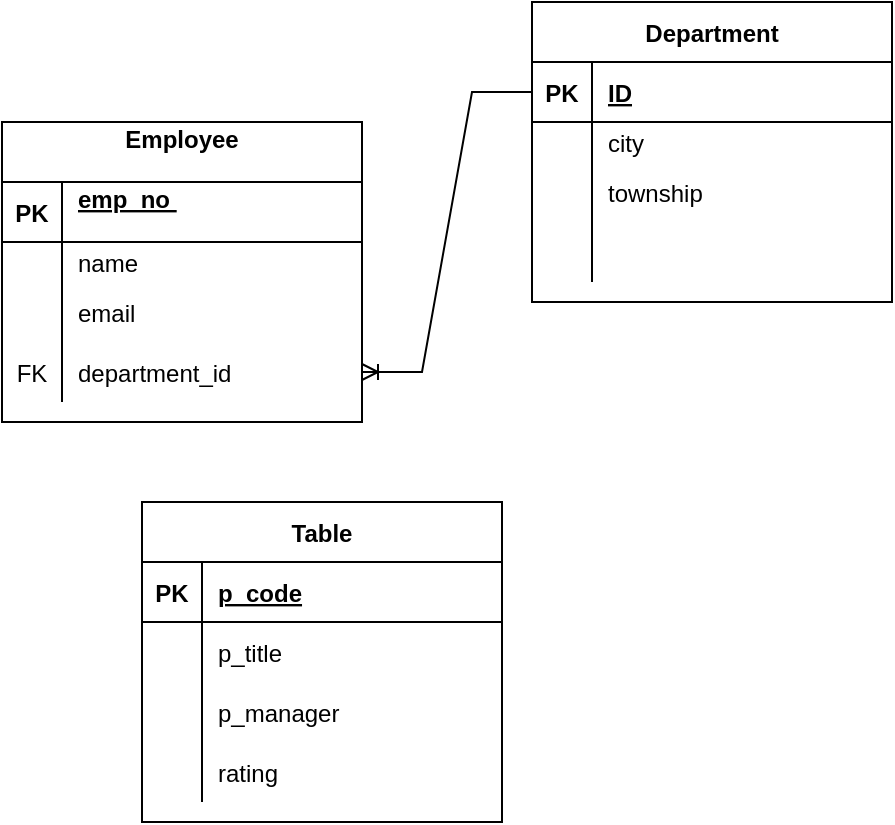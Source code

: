 <mxfile version="20.1.3" type="github">
  <diagram id="OsKn9I5tSkLvRdRC5Lu9" name="Page-1">
    <mxGraphModel dx="484" dy="713" grid="1" gridSize="10" guides="1" tooltips="1" connect="1" arrows="1" fold="1" page="1" pageScale="1" pageWidth="850" pageHeight="1100" math="0" shadow="0">
      <root>
        <mxCell id="0" />
        <mxCell id="1" parent="0" />
        <mxCell id="bKM_YY2XJLBX_0sS0Ucb-1" value="Employee&#xa;" style="shape=table;startSize=30;container=1;collapsible=1;childLayout=tableLayout;fixedRows=1;rowLines=0;fontStyle=1;align=center;resizeLast=1;" vertex="1" parent="1">
          <mxGeometry x="70" y="240" width="180" height="150" as="geometry" />
        </mxCell>
        <mxCell id="bKM_YY2XJLBX_0sS0Ucb-2" value="" style="shape=tableRow;horizontal=0;startSize=0;swimlaneHead=0;swimlaneBody=0;fillColor=none;collapsible=0;dropTarget=0;points=[[0,0.5],[1,0.5]];portConstraint=eastwest;top=0;left=0;right=0;bottom=1;" vertex="1" parent="bKM_YY2XJLBX_0sS0Ucb-1">
          <mxGeometry y="30" width="180" height="30" as="geometry" />
        </mxCell>
        <mxCell id="bKM_YY2XJLBX_0sS0Ucb-3" value="PK" style="shape=partialRectangle;connectable=0;fillColor=none;top=0;left=0;bottom=0;right=0;fontStyle=1;overflow=hidden;" vertex="1" parent="bKM_YY2XJLBX_0sS0Ucb-2">
          <mxGeometry width="30" height="30" as="geometry">
            <mxRectangle width="30" height="30" as="alternateBounds" />
          </mxGeometry>
        </mxCell>
        <mxCell id="bKM_YY2XJLBX_0sS0Ucb-4" value="emp_no &#xa;&#xa;" style="shape=partialRectangle;connectable=0;fillColor=none;top=0;left=0;bottom=0;right=0;align=left;spacingLeft=6;fontStyle=5;overflow=hidden;" vertex="1" parent="bKM_YY2XJLBX_0sS0Ucb-2">
          <mxGeometry x="30" width="150" height="30" as="geometry">
            <mxRectangle width="150" height="30" as="alternateBounds" />
          </mxGeometry>
        </mxCell>
        <mxCell id="bKM_YY2XJLBX_0sS0Ucb-5" value="" style="shape=tableRow;horizontal=0;startSize=0;swimlaneHead=0;swimlaneBody=0;fillColor=none;collapsible=0;dropTarget=0;points=[[0,0.5],[1,0.5]];portConstraint=eastwest;top=0;left=0;right=0;bottom=0;" vertex="1" parent="bKM_YY2XJLBX_0sS0Ucb-1">
          <mxGeometry y="60" width="180" height="20" as="geometry" />
        </mxCell>
        <mxCell id="bKM_YY2XJLBX_0sS0Ucb-6" value="" style="shape=partialRectangle;connectable=0;fillColor=none;top=0;left=0;bottom=0;right=0;editable=1;overflow=hidden;" vertex="1" parent="bKM_YY2XJLBX_0sS0Ucb-5">
          <mxGeometry width="30" height="20" as="geometry">
            <mxRectangle width="30" height="20" as="alternateBounds" />
          </mxGeometry>
        </mxCell>
        <mxCell id="bKM_YY2XJLBX_0sS0Ucb-7" value="name" style="shape=partialRectangle;connectable=0;fillColor=none;top=0;left=0;bottom=0;right=0;align=left;spacingLeft=6;overflow=hidden;" vertex="1" parent="bKM_YY2XJLBX_0sS0Ucb-5">
          <mxGeometry x="30" width="150" height="20" as="geometry">
            <mxRectangle width="150" height="20" as="alternateBounds" />
          </mxGeometry>
        </mxCell>
        <mxCell id="bKM_YY2XJLBX_0sS0Ucb-8" value="" style="shape=tableRow;horizontal=0;startSize=0;swimlaneHead=0;swimlaneBody=0;fillColor=none;collapsible=0;dropTarget=0;points=[[0,0.5],[1,0.5]];portConstraint=eastwest;top=0;left=0;right=0;bottom=0;" vertex="1" parent="bKM_YY2XJLBX_0sS0Ucb-1">
          <mxGeometry y="80" width="180" height="30" as="geometry" />
        </mxCell>
        <mxCell id="bKM_YY2XJLBX_0sS0Ucb-9" value="" style="shape=partialRectangle;connectable=0;fillColor=none;top=0;left=0;bottom=0;right=0;editable=1;overflow=hidden;" vertex="1" parent="bKM_YY2XJLBX_0sS0Ucb-8">
          <mxGeometry width="30" height="30" as="geometry">
            <mxRectangle width="30" height="30" as="alternateBounds" />
          </mxGeometry>
        </mxCell>
        <mxCell id="bKM_YY2XJLBX_0sS0Ucb-10" value="email" style="shape=partialRectangle;connectable=0;fillColor=none;top=0;left=0;bottom=0;right=0;align=left;spacingLeft=6;overflow=hidden;" vertex="1" parent="bKM_YY2XJLBX_0sS0Ucb-8">
          <mxGeometry x="30" width="150" height="30" as="geometry">
            <mxRectangle width="150" height="30" as="alternateBounds" />
          </mxGeometry>
        </mxCell>
        <mxCell id="bKM_YY2XJLBX_0sS0Ucb-11" value="" style="shape=tableRow;horizontal=0;startSize=0;swimlaneHead=0;swimlaneBody=0;fillColor=none;collapsible=0;dropTarget=0;points=[[0,0.5],[1,0.5]];portConstraint=eastwest;top=0;left=0;right=0;bottom=0;" vertex="1" parent="bKM_YY2XJLBX_0sS0Ucb-1">
          <mxGeometry y="110" width="180" height="30" as="geometry" />
        </mxCell>
        <mxCell id="bKM_YY2XJLBX_0sS0Ucb-12" value="FK" style="shape=partialRectangle;connectable=0;fillColor=none;top=0;left=0;bottom=0;right=0;editable=1;overflow=hidden;" vertex="1" parent="bKM_YY2XJLBX_0sS0Ucb-11">
          <mxGeometry width="30" height="30" as="geometry">
            <mxRectangle width="30" height="30" as="alternateBounds" />
          </mxGeometry>
        </mxCell>
        <mxCell id="bKM_YY2XJLBX_0sS0Ucb-13" value="department_id" style="shape=partialRectangle;connectable=0;fillColor=none;top=0;left=0;bottom=0;right=0;align=left;spacingLeft=6;overflow=hidden;" vertex="1" parent="bKM_YY2XJLBX_0sS0Ucb-11">
          <mxGeometry x="30" width="150" height="30" as="geometry">
            <mxRectangle width="150" height="30" as="alternateBounds" />
          </mxGeometry>
        </mxCell>
        <mxCell id="bKM_YY2XJLBX_0sS0Ucb-14" value="Department" style="shape=table;startSize=30;container=1;collapsible=1;childLayout=tableLayout;fixedRows=1;rowLines=0;fontStyle=1;align=center;resizeLast=1;" vertex="1" parent="1">
          <mxGeometry x="335" y="180" width="180" height="150" as="geometry" />
        </mxCell>
        <mxCell id="bKM_YY2XJLBX_0sS0Ucb-15" value="" style="shape=tableRow;horizontal=0;startSize=0;swimlaneHead=0;swimlaneBody=0;fillColor=none;collapsible=0;dropTarget=0;points=[[0,0.5],[1,0.5]];portConstraint=eastwest;top=0;left=0;right=0;bottom=1;" vertex="1" parent="bKM_YY2XJLBX_0sS0Ucb-14">
          <mxGeometry y="30" width="180" height="30" as="geometry" />
        </mxCell>
        <mxCell id="bKM_YY2XJLBX_0sS0Ucb-16" value="PK" style="shape=partialRectangle;connectable=0;fillColor=none;top=0;left=0;bottom=0;right=0;fontStyle=1;overflow=hidden;" vertex="1" parent="bKM_YY2XJLBX_0sS0Ucb-15">
          <mxGeometry width="30" height="30" as="geometry">
            <mxRectangle width="30" height="30" as="alternateBounds" />
          </mxGeometry>
        </mxCell>
        <mxCell id="bKM_YY2XJLBX_0sS0Ucb-17" value="ID" style="shape=partialRectangle;connectable=0;fillColor=none;top=0;left=0;bottom=0;right=0;align=left;spacingLeft=6;fontStyle=5;overflow=hidden;" vertex="1" parent="bKM_YY2XJLBX_0sS0Ucb-15">
          <mxGeometry x="30" width="150" height="30" as="geometry">
            <mxRectangle width="150" height="30" as="alternateBounds" />
          </mxGeometry>
        </mxCell>
        <mxCell id="bKM_YY2XJLBX_0sS0Ucb-18" value="" style="shape=tableRow;horizontal=0;startSize=0;swimlaneHead=0;swimlaneBody=0;fillColor=none;collapsible=0;dropTarget=0;points=[[0,0.5],[1,0.5]];portConstraint=eastwest;top=0;left=0;right=0;bottom=0;" vertex="1" parent="bKM_YY2XJLBX_0sS0Ucb-14">
          <mxGeometry y="60" width="180" height="20" as="geometry" />
        </mxCell>
        <mxCell id="bKM_YY2XJLBX_0sS0Ucb-19" value="" style="shape=partialRectangle;connectable=0;fillColor=none;top=0;left=0;bottom=0;right=0;editable=1;overflow=hidden;" vertex="1" parent="bKM_YY2XJLBX_0sS0Ucb-18">
          <mxGeometry width="30" height="20" as="geometry">
            <mxRectangle width="30" height="20" as="alternateBounds" />
          </mxGeometry>
        </mxCell>
        <mxCell id="bKM_YY2XJLBX_0sS0Ucb-20" value="city" style="shape=partialRectangle;connectable=0;fillColor=none;top=0;left=0;bottom=0;right=0;align=left;spacingLeft=6;overflow=hidden;" vertex="1" parent="bKM_YY2XJLBX_0sS0Ucb-18">
          <mxGeometry x="30" width="150" height="20" as="geometry">
            <mxRectangle width="150" height="20" as="alternateBounds" />
          </mxGeometry>
        </mxCell>
        <mxCell id="bKM_YY2XJLBX_0sS0Ucb-21" value="" style="shape=tableRow;horizontal=0;startSize=0;swimlaneHead=0;swimlaneBody=0;fillColor=none;collapsible=0;dropTarget=0;points=[[0,0.5],[1,0.5]];portConstraint=eastwest;top=0;left=0;right=0;bottom=0;" vertex="1" parent="bKM_YY2XJLBX_0sS0Ucb-14">
          <mxGeometry y="80" width="180" height="30" as="geometry" />
        </mxCell>
        <mxCell id="bKM_YY2XJLBX_0sS0Ucb-22" value="" style="shape=partialRectangle;connectable=0;fillColor=none;top=0;left=0;bottom=0;right=0;editable=1;overflow=hidden;" vertex="1" parent="bKM_YY2XJLBX_0sS0Ucb-21">
          <mxGeometry width="30" height="30" as="geometry">
            <mxRectangle width="30" height="30" as="alternateBounds" />
          </mxGeometry>
        </mxCell>
        <mxCell id="bKM_YY2XJLBX_0sS0Ucb-23" value="township" style="shape=partialRectangle;connectable=0;fillColor=none;top=0;left=0;bottom=0;right=0;align=left;spacingLeft=6;overflow=hidden;" vertex="1" parent="bKM_YY2XJLBX_0sS0Ucb-21">
          <mxGeometry x="30" width="150" height="30" as="geometry">
            <mxRectangle width="150" height="30" as="alternateBounds" />
          </mxGeometry>
        </mxCell>
        <mxCell id="bKM_YY2XJLBX_0sS0Ucb-24" value="" style="shape=tableRow;horizontal=0;startSize=0;swimlaneHead=0;swimlaneBody=0;fillColor=none;collapsible=0;dropTarget=0;points=[[0,0.5],[1,0.5]];portConstraint=eastwest;top=0;left=0;right=0;bottom=0;" vertex="1" parent="bKM_YY2XJLBX_0sS0Ucb-14">
          <mxGeometry y="110" width="180" height="30" as="geometry" />
        </mxCell>
        <mxCell id="bKM_YY2XJLBX_0sS0Ucb-25" value="" style="shape=partialRectangle;connectable=0;fillColor=none;top=0;left=0;bottom=0;right=0;editable=1;overflow=hidden;" vertex="1" parent="bKM_YY2XJLBX_0sS0Ucb-24">
          <mxGeometry width="30" height="30" as="geometry">
            <mxRectangle width="30" height="30" as="alternateBounds" />
          </mxGeometry>
        </mxCell>
        <mxCell id="bKM_YY2XJLBX_0sS0Ucb-26" value="" style="shape=partialRectangle;connectable=0;fillColor=none;top=0;left=0;bottom=0;right=0;align=left;spacingLeft=6;overflow=hidden;" vertex="1" parent="bKM_YY2XJLBX_0sS0Ucb-24">
          <mxGeometry x="30" width="150" height="30" as="geometry">
            <mxRectangle width="150" height="30" as="alternateBounds" />
          </mxGeometry>
        </mxCell>
        <mxCell id="bKM_YY2XJLBX_0sS0Ucb-27" value="" style="edgeStyle=entityRelationEdgeStyle;fontSize=12;html=1;endArrow=ERoneToMany;rounded=0;entryX=1;entryY=0.5;entryDx=0;entryDy=0;" edge="1" parent="1" source="bKM_YY2XJLBX_0sS0Ucb-15" target="bKM_YY2XJLBX_0sS0Ucb-11">
          <mxGeometry width="100" height="100" relative="1" as="geometry">
            <mxPoint x="260" y="470" as="sourcePoint" />
            <mxPoint x="360" y="370" as="targetPoint" />
          </mxGeometry>
        </mxCell>
        <mxCell id="bKM_YY2XJLBX_0sS0Ucb-41" value="Table" style="shape=table;startSize=30;container=1;collapsible=1;childLayout=tableLayout;fixedRows=1;rowLines=0;fontStyle=1;align=center;resizeLast=1;" vertex="1" parent="1">
          <mxGeometry x="140" y="430" width="180" height="160" as="geometry" />
        </mxCell>
        <mxCell id="bKM_YY2XJLBX_0sS0Ucb-42" value="" style="shape=tableRow;horizontal=0;startSize=0;swimlaneHead=0;swimlaneBody=0;fillColor=none;collapsible=0;dropTarget=0;points=[[0,0.5],[1,0.5]];portConstraint=eastwest;top=0;left=0;right=0;bottom=1;" vertex="1" parent="bKM_YY2XJLBX_0sS0Ucb-41">
          <mxGeometry y="30" width="180" height="30" as="geometry" />
        </mxCell>
        <mxCell id="bKM_YY2XJLBX_0sS0Ucb-43" value="PK" style="shape=partialRectangle;connectable=0;fillColor=none;top=0;left=0;bottom=0;right=0;fontStyle=1;overflow=hidden;" vertex="1" parent="bKM_YY2XJLBX_0sS0Ucb-42">
          <mxGeometry width="30" height="30" as="geometry">
            <mxRectangle width="30" height="30" as="alternateBounds" />
          </mxGeometry>
        </mxCell>
        <mxCell id="bKM_YY2XJLBX_0sS0Ucb-44" value="p_code" style="shape=partialRectangle;connectable=0;fillColor=none;top=0;left=0;bottom=0;right=0;align=left;spacingLeft=6;fontStyle=5;overflow=hidden;" vertex="1" parent="bKM_YY2XJLBX_0sS0Ucb-42">
          <mxGeometry x="30" width="150" height="30" as="geometry">
            <mxRectangle width="150" height="30" as="alternateBounds" />
          </mxGeometry>
        </mxCell>
        <mxCell id="bKM_YY2XJLBX_0sS0Ucb-45" value="" style="shape=tableRow;horizontal=0;startSize=0;swimlaneHead=0;swimlaneBody=0;fillColor=none;collapsible=0;dropTarget=0;points=[[0,0.5],[1,0.5]];portConstraint=eastwest;top=0;left=0;right=0;bottom=0;" vertex="1" parent="bKM_YY2XJLBX_0sS0Ucb-41">
          <mxGeometry y="60" width="180" height="30" as="geometry" />
        </mxCell>
        <mxCell id="bKM_YY2XJLBX_0sS0Ucb-46" value="" style="shape=partialRectangle;connectable=0;fillColor=none;top=0;left=0;bottom=0;right=0;editable=1;overflow=hidden;" vertex="1" parent="bKM_YY2XJLBX_0sS0Ucb-45">
          <mxGeometry width="30" height="30" as="geometry">
            <mxRectangle width="30" height="30" as="alternateBounds" />
          </mxGeometry>
        </mxCell>
        <mxCell id="bKM_YY2XJLBX_0sS0Ucb-47" value="p_title" style="shape=partialRectangle;connectable=0;fillColor=none;top=0;left=0;bottom=0;right=0;align=left;spacingLeft=6;overflow=hidden;" vertex="1" parent="bKM_YY2XJLBX_0sS0Ucb-45">
          <mxGeometry x="30" width="150" height="30" as="geometry">
            <mxRectangle width="150" height="30" as="alternateBounds" />
          </mxGeometry>
        </mxCell>
        <mxCell id="bKM_YY2XJLBX_0sS0Ucb-48" value="" style="shape=tableRow;horizontal=0;startSize=0;swimlaneHead=0;swimlaneBody=0;fillColor=none;collapsible=0;dropTarget=0;points=[[0,0.5],[1,0.5]];portConstraint=eastwest;top=0;left=0;right=0;bottom=0;" vertex="1" parent="bKM_YY2XJLBX_0sS0Ucb-41">
          <mxGeometry y="90" width="180" height="30" as="geometry" />
        </mxCell>
        <mxCell id="bKM_YY2XJLBX_0sS0Ucb-49" value="" style="shape=partialRectangle;connectable=0;fillColor=none;top=0;left=0;bottom=0;right=0;editable=1;overflow=hidden;" vertex="1" parent="bKM_YY2XJLBX_0sS0Ucb-48">
          <mxGeometry width="30" height="30" as="geometry">
            <mxRectangle width="30" height="30" as="alternateBounds" />
          </mxGeometry>
        </mxCell>
        <mxCell id="bKM_YY2XJLBX_0sS0Ucb-50" value="p_manager" style="shape=partialRectangle;connectable=0;fillColor=none;top=0;left=0;bottom=0;right=0;align=left;spacingLeft=6;overflow=hidden;" vertex="1" parent="bKM_YY2XJLBX_0sS0Ucb-48">
          <mxGeometry x="30" width="150" height="30" as="geometry">
            <mxRectangle width="150" height="30" as="alternateBounds" />
          </mxGeometry>
        </mxCell>
        <mxCell id="bKM_YY2XJLBX_0sS0Ucb-51" value="" style="shape=tableRow;horizontal=0;startSize=0;swimlaneHead=0;swimlaneBody=0;fillColor=none;collapsible=0;dropTarget=0;points=[[0,0.5],[1,0.5]];portConstraint=eastwest;top=0;left=0;right=0;bottom=0;" vertex="1" parent="bKM_YY2XJLBX_0sS0Ucb-41">
          <mxGeometry y="120" width="180" height="30" as="geometry" />
        </mxCell>
        <mxCell id="bKM_YY2XJLBX_0sS0Ucb-52" value="" style="shape=partialRectangle;connectable=0;fillColor=none;top=0;left=0;bottom=0;right=0;editable=1;overflow=hidden;" vertex="1" parent="bKM_YY2XJLBX_0sS0Ucb-51">
          <mxGeometry width="30" height="30" as="geometry">
            <mxRectangle width="30" height="30" as="alternateBounds" />
          </mxGeometry>
        </mxCell>
        <mxCell id="bKM_YY2XJLBX_0sS0Ucb-53" value="rating" style="shape=partialRectangle;connectable=0;fillColor=none;top=0;left=0;bottom=0;right=0;align=left;spacingLeft=6;overflow=hidden;" vertex="1" parent="bKM_YY2XJLBX_0sS0Ucb-51">
          <mxGeometry x="30" width="150" height="30" as="geometry">
            <mxRectangle width="150" height="30" as="alternateBounds" />
          </mxGeometry>
        </mxCell>
      </root>
    </mxGraphModel>
  </diagram>
</mxfile>
